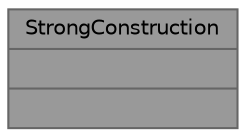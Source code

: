 digraph "StrongConstruction"
{
 // LATEX_PDF_SIZE
  bgcolor="transparent";
  edge [fontname=Helvetica,fontsize=10,labelfontname=Helvetica,labelfontsize=10];
  node [fontname=Helvetica,fontsize=10,shape=box,height=0.2,width=0.9];
  Node1 [shape=record,label="{StrongConstruction\n||}",height=0.2,width=0.4,color="gray40", fillcolor="grey60", style="filled", fontcolor="black",tooltip=" "];
}

